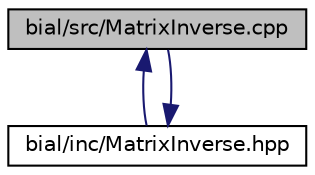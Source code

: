 digraph "bial/src/MatrixInverse.cpp"
{
  edge [fontname="Helvetica",fontsize="10",labelfontname="Helvetica",labelfontsize="10"];
  node [fontname="Helvetica",fontsize="10",shape=record];
  Node1 [label="bial/src/MatrixInverse.cpp",height=0.2,width=0.4,color="black", fillcolor="grey75", style="filled", fontcolor="black"];
  Node1 -> Node2 [dir="back",color="midnightblue",fontsize="10",style="solid",fontname="Helvetica"];
  Node2 [label="bial/inc/MatrixInverse.hpp",height=0.2,width=0.4,color="black", fillcolor="white", style="filled",URL="$_matrix_inverse_8hpp.html"];
  Node2 -> Node1 [dir="back",color="midnightblue",fontsize="10",style="solid",fontname="Helvetica"];
}
